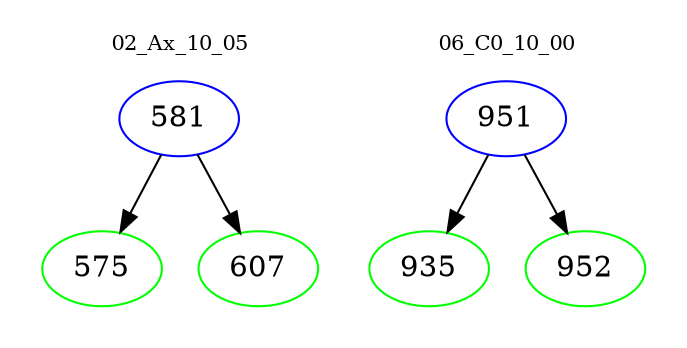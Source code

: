 digraph{
subgraph cluster_0 {
color = white
label = "02_Ax_10_05";
fontsize=10;
T0_581 [label="581", color="blue"]
T0_581 -> T0_575 [color="black"]
T0_575 [label="575", color="green"]
T0_581 -> T0_607 [color="black"]
T0_607 [label="607", color="green"]
}
subgraph cluster_1 {
color = white
label = "06_C0_10_00";
fontsize=10;
T1_951 [label="951", color="blue"]
T1_951 -> T1_935 [color="black"]
T1_935 [label="935", color="green"]
T1_951 -> T1_952 [color="black"]
T1_952 [label="952", color="green"]
}
}
